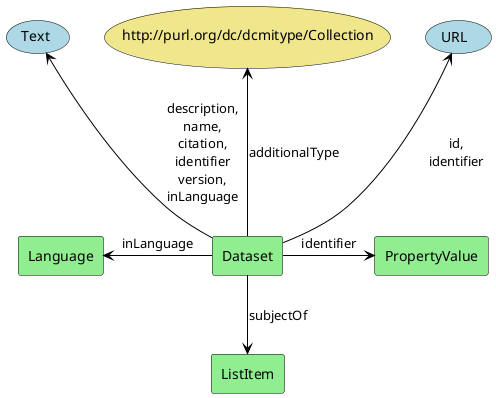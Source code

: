 @startuml

' example 6 June 2020 Y. Coene schema.org representation
' https://github.com/ESIPFed/science-on-schema.org/blob/master/guides/Dataset.md

!define Class agent
!define Property usecase

skinparam Property {
BackgroundColor LightBlue
BorderColor Black
  ArrowColor Black
  linetype Ortho
}

skinparam Class {
BackgroundColor LightGreen
BorderColor Black
ArrowColor Black
linetype Ortho
}


' symbol for named literal as trapezium shape is not available.
Property "http://purl.org/dc/dcmitype/Collection" as URL #Khaki 

Class Dataset
Class Language
Class ListItem
Class PropertyValue


Dataset -up-> (URL ) : "id,\nidentifier"
Dataset -up-> URL  : "additionalType"

Dataset -up-> (Text) : "description,\nname,\ncitation,\nidentifier\nversion,\ninLanguage"

Dataset -left-> Language : "inLanguage"

Dataset -down-> ListItem : "subjectOf"

Dataset -right-> PropertyValue : "identifier"



@enduml